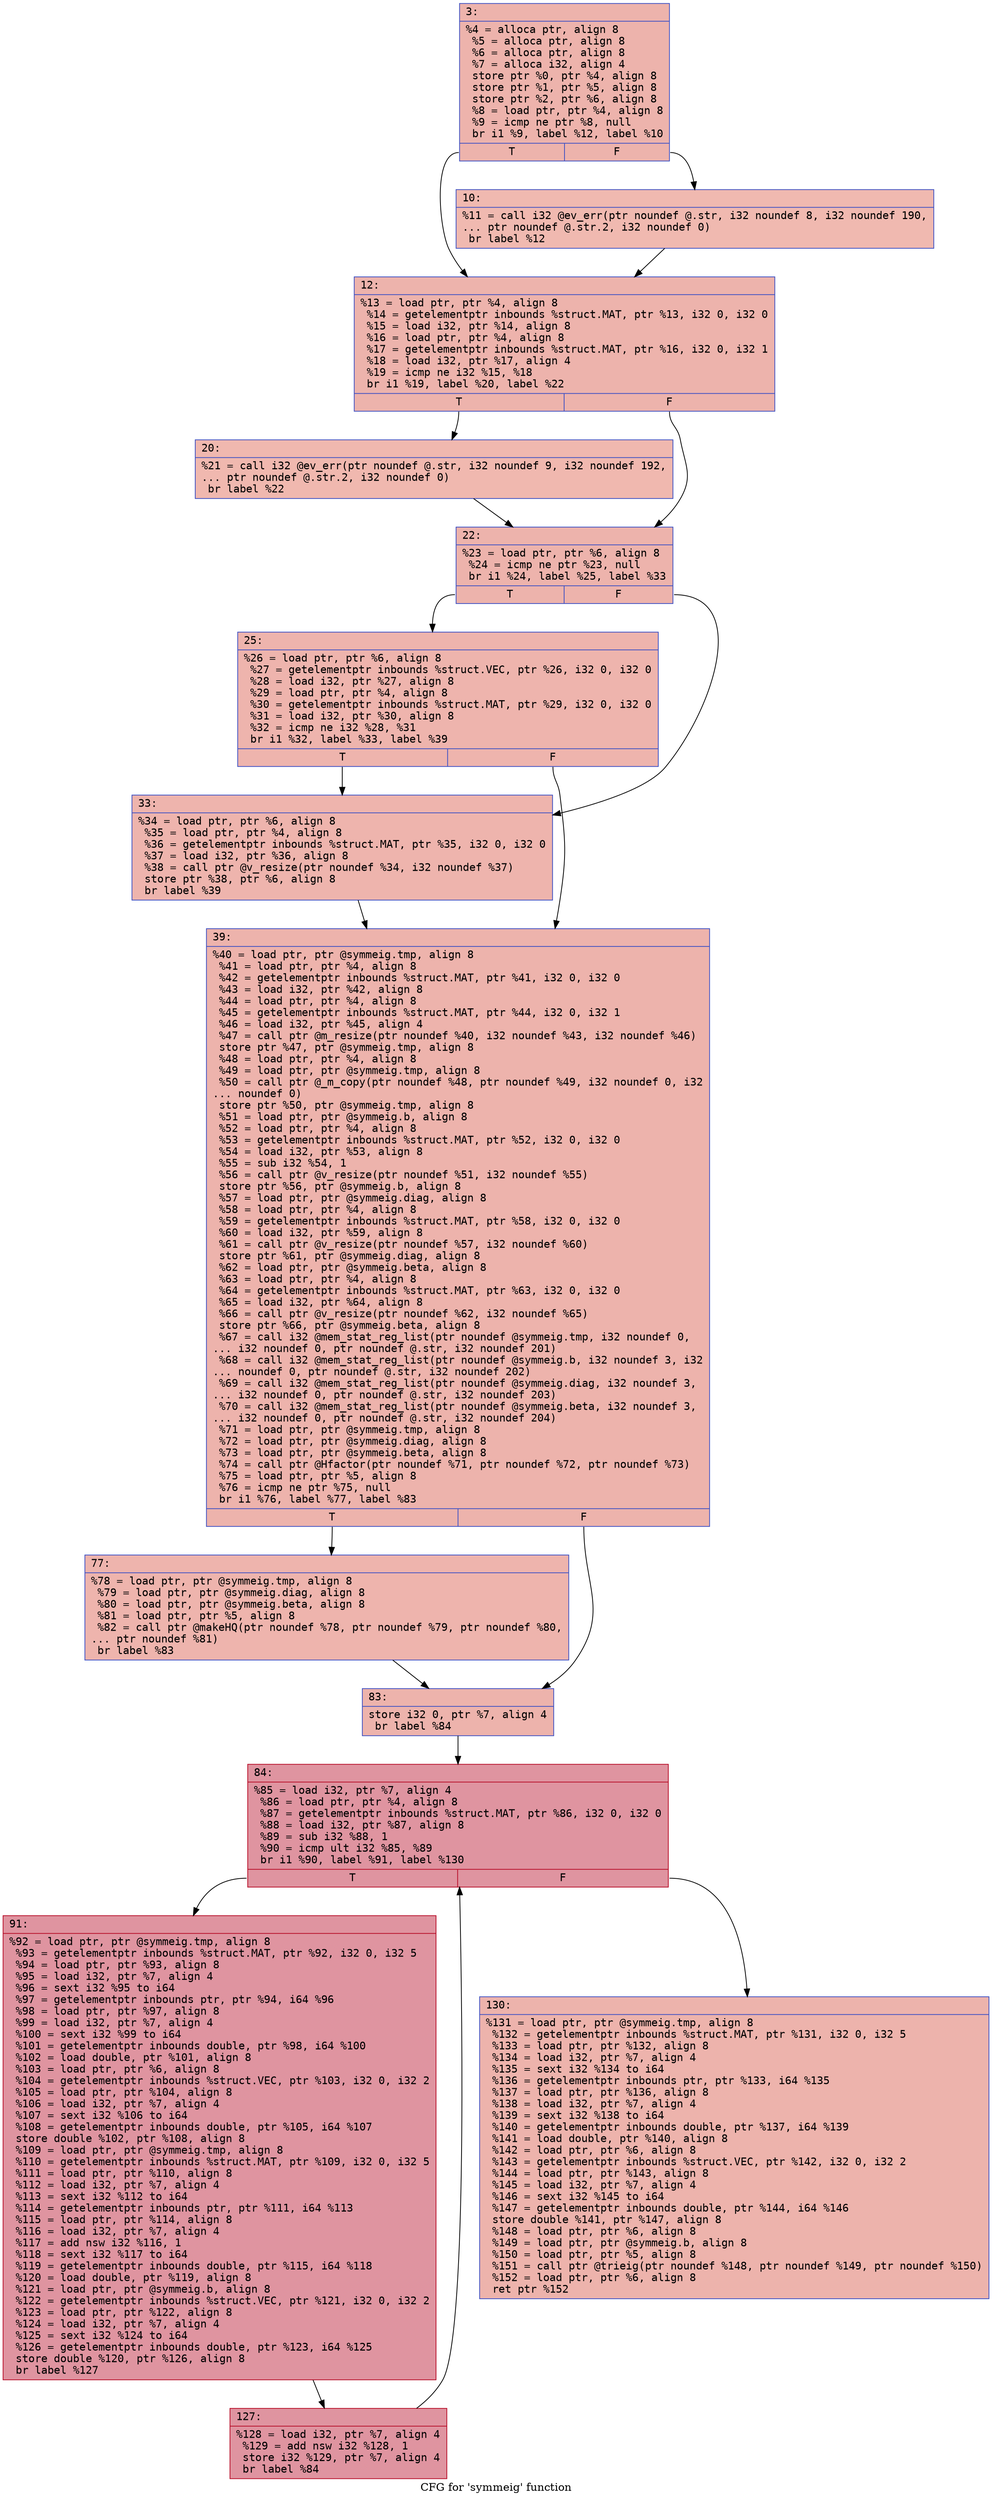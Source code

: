 digraph "CFG for 'symmeig' function" {
	label="CFG for 'symmeig' function";

	Node0x600001f2b2f0 [shape=record,color="#3d50c3ff", style=filled, fillcolor="#d6524470" fontname="Courier",label="{3:\l|  %4 = alloca ptr, align 8\l  %5 = alloca ptr, align 8\l  %6 = alloca ptr, align 8\l  %7 = alloca i32, align 4\l  store ptr %0, ptr %4, align 8\l  store ptr %1, ptr %5, align 8\l  store ptr %2, ptr %6, align 8\l  %8 = load ptr, ptr %4, align 8\l  %9 = icmp ne ptr %8, null\l  br i1 %9, label %12, label %10\l|{<s0>T|<s1>F}}"];
	Node0x600001f2b2f0:s0 -> Node0x600001f2b480[tooltip="3 -> 12\nProbability 62.50%" ];
	Node0x600001f2b2f0:s1 -> Node0x600001f2b430[tooltip="3 -> 10\nProbability 37.50%" ];
	Node0x600001f2b430 [shape=record,color="#3d50c3ff", style=filled, fillcolor="#de614d70" fontname="Courier",label="{10:\l|  %11 = call i32 @ev_err(ptr noundef @.str, i32 noundef 8, i32 noundef 190,\l... ptr noundef @.str.2, i32 noundef 0)\l  br label %12\l}"];
	Node0x600001f2b430 -> Node0x600001f2b480[tooltip="10 -> 12\nProbability 100.00%" ];
	Node0x600001f2b480 [shape=record,color="#3d50c3ff", style=filled, fillcolor="#d6524470" fontname="Courier",label="{12:\l|  %13 = load ptr, ptr %4, align 8\l  %14 = getelementptr inbounds %struct.MAT, ptr %13, i32 0, i32 0\l  %15 = load i32, ptr %14, align 8\l  %16 = load ptr, ptr %4, align 8\l  %17 = getelementptr inbounds %struct.MAT, ptr %16, i32 0, i32 1\l  %18 = load i32, ptr %17, align 4\l  %19 = icmp ne i32 %15, %18\l  br i1 %19, label %20, label %22\l|{<s0>T|<s1>F}}"];
	Node0x600001f2b480:s0 -> Node0x600001f2b4d0[tooltip="12 -> 20\nProbability 50.00%" ];
	Node0x600001f2b480:s1 -> Node0x600001f2b520[tooltip="12 -> 22\nProbability 50.00%" ];
	Node0x600001f2b4d0 [shape=record,color="#3d50c3ff", style=filled, fillcolor="#dc5d4a70" fontname="Courier",label="{20:\l|  %21 = call i32 @ev_err(ptr noundef @.str, i32 noundef 9, i32 noundef 192,\l... ptr noundef @.str.2, i32 noundef 0)\l  br label %22\l}"];
	Node0x600001f2b4d0 -> Node0x600001f2b520[tooltip="20 -> 22\nProbability 100.00%" ];
	Node0x600001f2b520 [shape=record,color="#3d50c3ff", style=filled, fillcolor="#d6524470" fontname="Courier",label="{22:\l|  %23 = load ptr, ptr %6, align 8\l  %24 = icmp ne ptr %23, null\l  br i1 %24, label %25, label %33\l|{<s0>T|<s1>F}}"];
	Node0x600001f2b520:s0 -> Node0x600001f2b570[tooltip="22 -> 25\nProbability 62.50%" ];
	Node0x600001f2b520:s1 -> Node0x600001f2b5c0[tooltip="22 -> 33\nProbability 37.50%" ];
	Node0x600001f2b570 [shape=record,color="#3d50c3ff", style=filled, fillcolor="#d8564670" fontname="Courier",label="{25:\l|  %26 = load ptr, ptr %6, align 8\l  %27 = getelementptr inbounds %struct.VEC, ptr %26, i32 0, i32 0\l  %28 = load i32, ptr %27, align 8\l  %29 = load ptr, ptr %4, align 8\l  %30 = getelementptr inbounds %struct.MAT, ptr %29, i32 0, i32 0\l  %31 = load i32, ptr %30, align 8\l  %32 = icmp ne i32 %28, %31\l  br i1 %32, label %33, label %39\l|{<s0>T|<s1>F}}"];
	Node0x600001f2b570:s0 -> Node0x600001f2b5c0[tooltip="25 -> 33\nProbability 50.00%" ];
	Node0x600001f2b570:s1 -> Node0x600001f2b610[tooltip="25 -> 39\nProbability 50.00%" ];
	Node0x600001f2b5c0 [shape=record,color="#3d50c3ff", style=filled, fillcolor="#d8564670" fontname="Courier",label="{33:\l|  %34 = load ptr, ptr %6, align 8\l  %35 = load ptr, ptr %4, align 8\l  %36 = getelementptr inbounds %struct.MAT, ptr %35, i32 0, i32 0\l  %37 = load i32, ptr %36, align 8\l  %38 = call ptr @v_resize(ptr noundef %34, i32 noundef %37)\l  store ptr %38, ptr %6, align 8\l  br label %39\l}"];
	Node0x600001f2b5c0 -> Node0x600001f2b610[tooltip="33 -> 39\nProbability 100.00%" ];
	Node0x600001f2b610 [shape=record,color="#3d50c3ff", style=filled, fillcolor="#d6524470" fontname="Courier",label="{39:\l|  %40 = load ptr, ptr @symmeig.tmp, align 8\l  %41 = load ptr, ptr %4, align 8\l  %42 = getelementptr inbounds %struct.MAT, ptr %41, i32 0, i32 0\l  %43 = load i32, ptr %42, align 8\l  %44 = load ptr, ptr %4, align 8\l  %45 = getelementptr inbounds %struct.MAT, ptr %44, i32 0, i32 1\l  %46 = load i32, ptr %45, align 4\l  %47 = call ptr @m_resize(ptr noundef %40, i32 noundef %43, i32 noundef %46)\l  store ptr %47, ptr @symmeig.tmp, align 8\l  %48 = load ptr, ptr %4, align 8\l  %49 = load ptr, ptr @symmeig.tmp, align 8\l  %50 = call ptr @_m_copy(ptr noundef %48, ptr noundef %49, i32 noundef 0, i32\l... noundef 0)\l  store ptr %50, ptr @symmeig.tmp, align 8\l  %51 = load ptr, ptr @symmeig.b, align 8\l  %52 = load ptr, ptr %4, align 8\l  %53 = getelementptr inbounds %struct.MAT, ptr %52, i32 0, i32 0\l  %54 = load i32, ptr %53, align 8\l  %55 = sub i32 %54, 1\l  %56 = call ptr @v_resize(ptr noundef %51, i32 noundef %55)\l  store ptr %56, ptr @symmeig.b, align 8\l  %57 = load ptr, ptr @symmeig.diag, align 8\l  %58 = load ptr, ptr %4, align 8\l  %59 = getelementptr inbounds %struct.MAT, ptr %58, i32 0, i32 0\l  %60 = load i32, ptr %59, align 8\l  %61 = call ptr @v_resize(ptr noundef %57, i32 noundef %60)\l  store ptr %61, ptr @symmeig.diag, align 8\l  %62 = load ptr, ptr @symmeig.beta, align 8\l  %63 = load ptr, ptr %4, align 8\l  %64 = getelementptr inbounds %struct.MAT, ptr %63, i32 0, i32 0\l  %65 = load i32, ptr %64, align 8\l  %66 = call ptr @v_resize(ptr noundef %62, i32 noundef %65)\l  store ptr %66, ptr @symmeig.beta, align 8\l  %67 = call i32 @mem_stat_reg_list(ptr noundef @symmeig.tmp, i32 noundef 0,\l... i32 noundef 0, ptr noundef @.str, i32 noundef 201)\l  %68 = call i32 @mem_stat_reg_list(ptr noundef @symmeig.b, i32 noundef 3, i32\l... noundef 0, ptr noundef @.str, i32 noundef 202)\l  %69 = call i32 @mem_stat_reg_list(ptr noundef @symmeig.diag, i32 noundef 3,\l... i32 noundef 0, ptr noundef @.str, i32 noundef 203)\l  %70 = call i32 @mem_stat_reg_list(ptr noundef @symmeig.beta, i32 noundef 3,\l... i32 noundef 0, ptr noundef @.str, i32 noundef 204)\l  %71 = load ptr, ptr @symmeig.tmp, align 8\l  %72 = load ptr, ptr @symmeig.diag, align 8\l  %73 = load ptr, ptr @symmeig.beta, align 8\l  %74 = call ptr @Hfactor(ptr noundef %71, ptr noundef %72, ptr noundef %73)\l  %75 = load ptr, ptr %5, align 8\l  %76 = icmp ne ptr %75, null\l  br i1 %76, label %77, label %83\l|{<s0>T|<s1>F}}"];
	Node0x600001f2b610:s0 -> Node0x600001f2b660[tooltip="39 -> 77\nProbability 62.50%" ];
	Node0x600001f2b610:s1 -> Node0x600001f2b6b0[tooltip="39 -> 83\nProbability 37.50%" ];
	Node0x600001f2b660 [shape=record,color="#3d50c3ff", style=filled, fillcolor="#d8564670" fontname="Courier",label="{77:\l|  %78 = load ptr, ptr @symmeig.tmp, align 8\l  %79 = load ptr, ptr @symmeig.diag, align 8\l  %80 = load ptr, ptr @symmeig.beta, align 8\l  %81 = load ptr, ptr %5, align 8\l  %82 = call ptr @makeHQ(ptr noundef %78, ptr noundef %79, ptr noundef %80,\l... ptr noundef %81)\l  br label %83\l}"];
	Node0x600001f2b660 -> Node0x600001f2b6b0[tooltip="77 -> 83\nProbability 100.00%" ];
	Node0x600001f2b6b0 [shape=record,color="#3d50c3ff", style=filled, fillcolor="#d6524470" fontname="Courier",label="{83:\l|  store i32 0, ptr %7, align 4\l  br label %84\l}"];
	Node0x600001f2b6b0 -> Node0x600001f2b700[tooltip="83 -> 84\nProbability 100.00%" ];
	Node0x600001f2b700 [shape=record,color="#b70d28ff", style=filled, fillcolor="#b70d2870" fontname="Courier",label="{84:\l|  %85 = load i32, ptr %7, align 4\l  %86 = load ptr, ptr %4, align 8\l  %87 = getelementptr inbounds %struct.MAT, ptr %86, i32 0, i32 0\l  %88 = load i32, ptr %87, align 8\l  %89 = sub i32 %88, 1\l  %90 = icmp ult i32 %85, %89\l  br i1 %90, label %91, label %130\l|{<s0>T|<s1>F}}"];
	Node0x600001f2b700:s0 -> Node0x600001f2b750[tooltip="84 -> 91\nProbability 96.88%" ];
	Node0x600001f2b700:s1 -> Node0x600001f2b7f0[tooltip="84 -> 130\nProbability 3.12%" ];
	Node0x600001f2b750 [shape=record,color="#b70d28ff", style=filled, fillcolor="#b70d2870" fontname="Courier",label="{91:\l|  %92 = load ptr, ptr @symmeig.tmp, align 8\l  %93 = getelementptr inbounds %struct.MAT, ptr %92, i32 0, i32 5\l  %94 = load ptr, ptr %93, align 8\l  %95 = load i32, ptr %7, align 4\l  %96 = sext i32 %95 to i64\l  %97 = getelementptr inbounds ptr, ptr %94, i64 %96\l  %98 = load ptr, ptr %97, align 8\l  %99 = load i32, ptr %7, align 4\l  %100 = sext i32 %99 to i64\l  %101 = getelementptr inbounds double, ptr %98, i64 %100\l  %102 = load double, ptr %101, align 8\l  %103 = load ptr, ptr %6, align 8\l  %104 = getelementptr inbounds %struct.VEC, ptr %103, i32 0, i32 2\l  %105 = load ptr, ptr %104, align 8\l  %106 = load i32, ptr %7, align 4\l  %107 = sext i32 %106 to i64\l  %108 = getelementptr inbounds double, ptr %105, i64 %107\l  store double %102, ptr %108, align 8\l  %109 = load ptr, ptr @symmeig.tmp, align 8\l  %110 = getelementptr inbounds %struct.MAT, ptr %109, i32 0, i32 5\l  %111 = load ptr, ptr %110, align 8\l  %112 = load i32, ptr %7, align 4\l  %113 = sext i32 %112 to i64\l  %114 = getelementptr inbounds ptr, ptr %111, i64 %113\l  %115 = load ptr, ptr %114, align 8\l  %116 = load i32, ptr %7, align 4\l  %117 = add nsw i32 %116, 1\l  %118 = sext i32 %117 to i64\l  %119 = getelementptr inbounds double, ptr %115, i64 %118\l  %120 = load double, ptr %119, align 8\l  %121 = load ptr, ptr @symmeig.b, align 8\l  %122 = getelementptr inbounds %struct.VEC, ptr %121, i32 0, i32 2\l  %123 = load ptr, ptr %122, align 8\l  %124 = load i32, ptr %7, align 4\l  %125 = sext i32 %124 to i64\l  %126 = getelementptr inbounds double, ptr %123, i64 %125\l  store double %120, ptr %126, align 8\l  br label %127\l}"];
	Node0x600001f2b750 -> Node0x600001f2b7a0[tooltip="91 -> 127\nProbability 100.00%" ];
	Node0x600001f2b7a0 [shape=record,color="#b70d28ff", style=filled, fillcolor="#b70d2870" fontname="Courier",label="{127:\l|  %128 = load i32, ptr %7, align 4\l  %129 = add nsw i32 %128, 1\l  store i32 %129, ptr %7, align 4\l  br label %84\l}"];
	Node0x600001f2b7a0 -> Node0x600001f2b700[tooltip="127 -> 84\nProbability 100.00%" ];
	Node0x600001f2b7f0 [shape=record,color="#3d50c3ff", style=filled, fillcolor="#d6524470" fontname="Courier",label="{130:\l|  %131 = load ptr, ptr @symmeig.tmp, align 8\l  %132 = getelementptr inbounds %struct.MAT, ptr %131, i32 0, i32 5\l  %133 = load ptr, ptr %132, align 8\l  %134 = load i32, ptr %7, align 4\l  %135 = sext i32 %134 to i64\l  %136 = getelementptr inbounds ptr, ptr %133, i64 %135\l  %137 = load ptr, ptr %136, align 8\l  %138 = load i32, ptr %7, align 4\l  %139 = sext i32 %138 to i64\l  %140 = getelementptr inbounds double, ptr %137, i64 %139\l  %141 = load double, ptr %140, align 8\l  %142 = load ptr, ptr %6, align 8\l  %143 = getelementptr inbounds %struct.VEC, ptr %142, i32 0, i32 2\l  %144 = load ptr, ptr %143, align 8\l  %145 = load i32, ptr %7, align 4\l  %146 = sext i32 %145 to i64\l  %147 = getelementptr inbounds double, ptr %144, i64 %146\l  store double %141, ptr %147, align 8\l  %148 = load ptr, ptr %6, align 8\l  %149 = load ptr, ptr @symmeig.b, align 8\l  %150 = load ptr, ptr %5, align 8\l  %151 = call ptr @trieig(ptr noundef %148, ptr noundef %149, ptr noundef %150)\l  %152 = load ptr, ptr %6, align 8\l  ret ptr %152\l}"];
}

